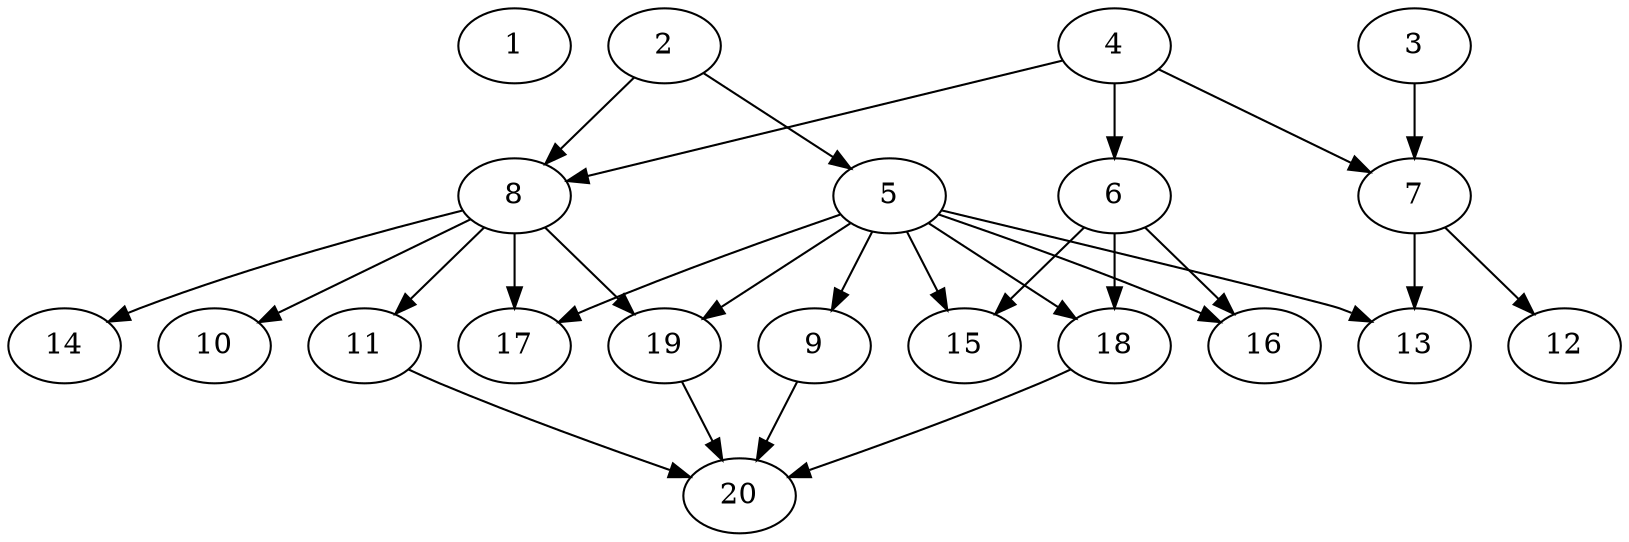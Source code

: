 // DAG automatically generated by daggen at Wed Jul 24 21:27:05 2019
// ./daggen --dot -n 20 --ccr 0.4 --fat 0.7 --regular 0.5 --density 0.5 --mindata 5242880 --maxdata 52428800 
digraph G {
  1 [size="99176960", alpha="0.01", expect_size="39670784"] 
  2 [size="105884160", alpha="0.12", expect_size="42353664"] 
  2 -> 5 [size ="42353664"]
  2 -> 8 [size ="42353664"]
  3 [size="113835520", alpha="0.06", expect_size="45534208"] 
  3 -> 7 [size ="45534208"]
  4 [size="123353600", alpha="0.00", expect_size="49341440"] 
  4 -> 6 [size ="49341440"]
  4 -> 7 [size ="49341440"]
  4 -> 8 [size ="49341440"]
  5 [size="120826880", alpha="0.17", expect_size="48330752"] 
  5 -> 9 [size ="48330752"]
  5 -> 13 [size ="48330752"]
  5 -> 15 [size ="48330752"]
  5 -> 16 [size ="48330752"]
  5 -> 17 [size ="48330752"]
  5 -> 18 [size ="48330752"]
  5 -> 19 [size ="48330752"]
  6 [size="23920640", alpha="0.09", expect_size="9568256"] 
  6 -> 15 [size ="9568256"]
  6 -> 16 [size ="9568256"]
  6 -> 18 [size ="9568256"]
  7 [size="61555200", alpha="0.16", expect_size="24622080"] 
  7 -> 12 [size ="24622080"]
  7 -> 13 [size ="24622080"]
  8 [size="103326720", alpha="0.04", expect_size="41330688"] 
  8 -> 10 [size ="41330688"]
  8 -> 11 [size ="41330688"]
  8 -> 14 [size ="41330688"]
  8 -> 17 [size ="41330688"]
  8 -> 19 [size ="41330688"]
  9 [size="27919360", alpha="0.15", expect_size="11167744"] 
  9 -> 20 [size ="11167744"]
  10 [size="28792320", alpha="0.15", expect_size="11516928"] 
  11 [size="52298240", alpha="0.06", expect_size="20919296"] 
  11 -> 20 [size ="20919296"]
  12 [size="60410880", alpha="0.00", expect_size="24164352"] 
  13 [size="13793280", alpha="0.05", expect_size="5517312"] 
  14 [size="48967680", alpha="0.20", expect_size="19587072"] 
  15 [size="49610240", alpha="0.19", expect_size="19844096"] 
  16 [size="31247360", alpha="0.18", expect_size="12498944"] 
  17 [size="85870080", alpha="0.09", expect_size="34348032"] 
  18 [size="63482880", alpha="0.04", expect_size="25393152"] 
  18 -> 20 [size ="25393152"]
  19 [size="84986880", alpha="0.12", expect_size="33994752"] 
  19 -> 20 [size ="33994752"]
  20 [size="57180160", alpha="0.01", expect_size="22872064"] 
}
